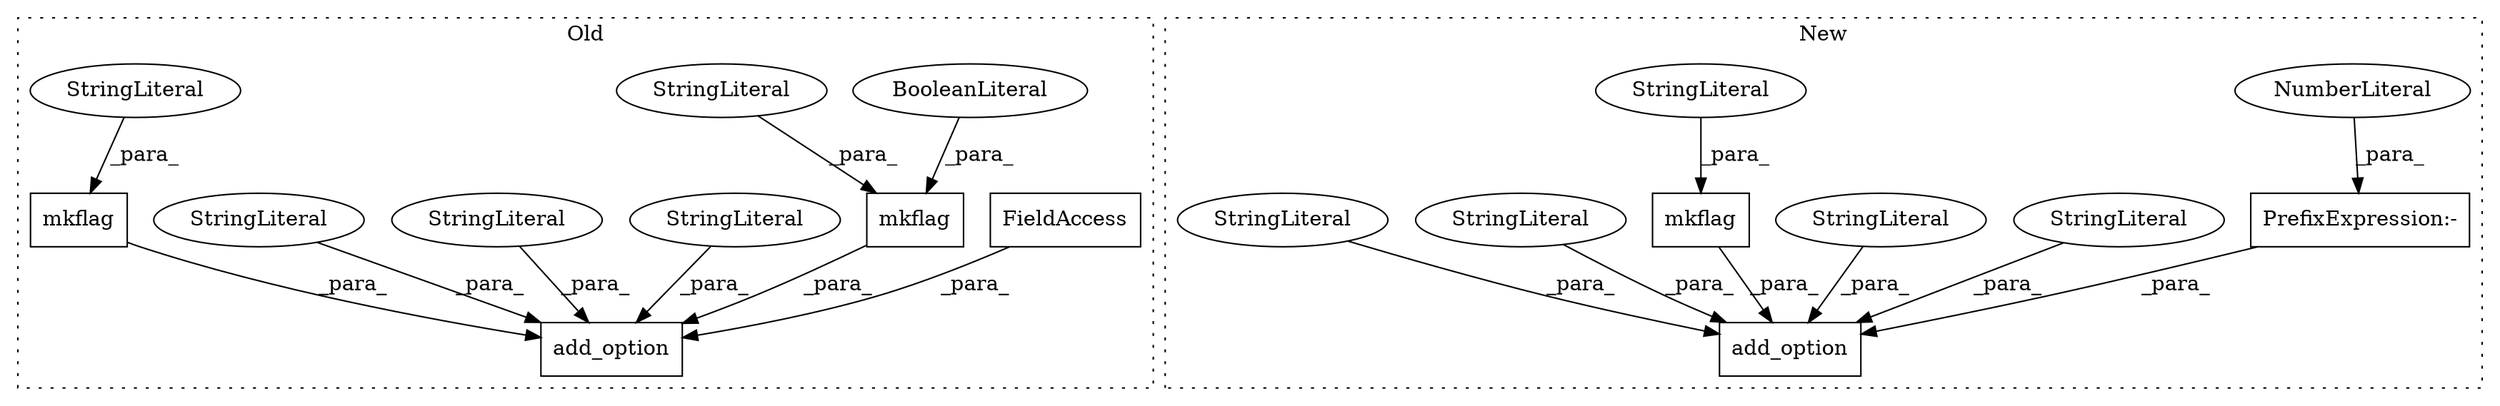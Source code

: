 digraph G {
subgraph cluster0 {
1 [label="mkflag" a="32" s="2264,2285" l="7,1" shape="box"];
3 [label="BooleanLiteral" a="9" s="2281" l="4" shape="ellipse"];
5 [label="add_option" a="32" s="2235,2413" l="11,1" shape="box"];
6 [label="FieldAccess" a="22" s="2321" l="15" shape="box"];
7 [label="StringLiteral" a="45" s="2271" l="9" shape="ellipse"];
13 [label="StringLiteral" a="45" s="2310" l="10" shape="ellipse"];
15 [label="StringLiteral" a="45" s="2337" l="76" shape="ellipse"];
17 [label="StringLiteral" a="45" s="2287" l="22" shape="ellipse"];
18 [label="mkflag" a="32" s="2246,2262" l="7,1" shape="box"];
19 [label="StringLiteral" a="45" s="2253" l="9" shape="ellipse"];
label = "Old";
style="dotted";
}
subgraph cluster1 {
2 [label="mkflag" a="32" s="2209,2237" l="7,1" shape="box"];
4 [label="add_option" a="32" s="2198,2481" l="11,1" shape="box"];
8 [label="PrefixExpression:-" a="38" s="2288" l="1" shape="box"];
9 [label="NumberLiteral" a="34" s="2289" l="1" shape="ellipse"];
10 [label="StringLiteral" a="45" s="2239" l="34" shape="ellipse"];
11 [label="StringLiteral" a="45" s="2282" l="5" shape="ellipse"];
12 [label="StringLiteral" a="45" s="2216" l="21" shape="ellipse"];
14 [label="StringLiteral" a="45" s="2274" l="7" shape="ellipse"];
16 [label="StringLiteral" a="45" s="2291" l="190" shape="ellipse"];
label = "New";
style="dotted";
}
1 -> 5 [label="_para_"];
2 -> 4 [label="_para_"];
3 -> 1 [label="_para_"];
6 -> 5 [label="_para_"];
7 -> 1 [label="_para_"];
8 -> 4 [label="_para_"];
9 -> 8 [label="_para_"];
10 -> 4 [label="_para_"];
11 -> 4 [label="_para_"];
12 -> 2 [label="_para_"];
13 -> 5 [label="_para_"];
14 -> 4 [label="_para_"];
15 -> 5 [label="_para_"];
16 -> 4 [label="_para_"];
17 -> 5 [label="_para_"];
18 -> 5 [label="_para_"];
19 -> 18 [label="_para_"];
}